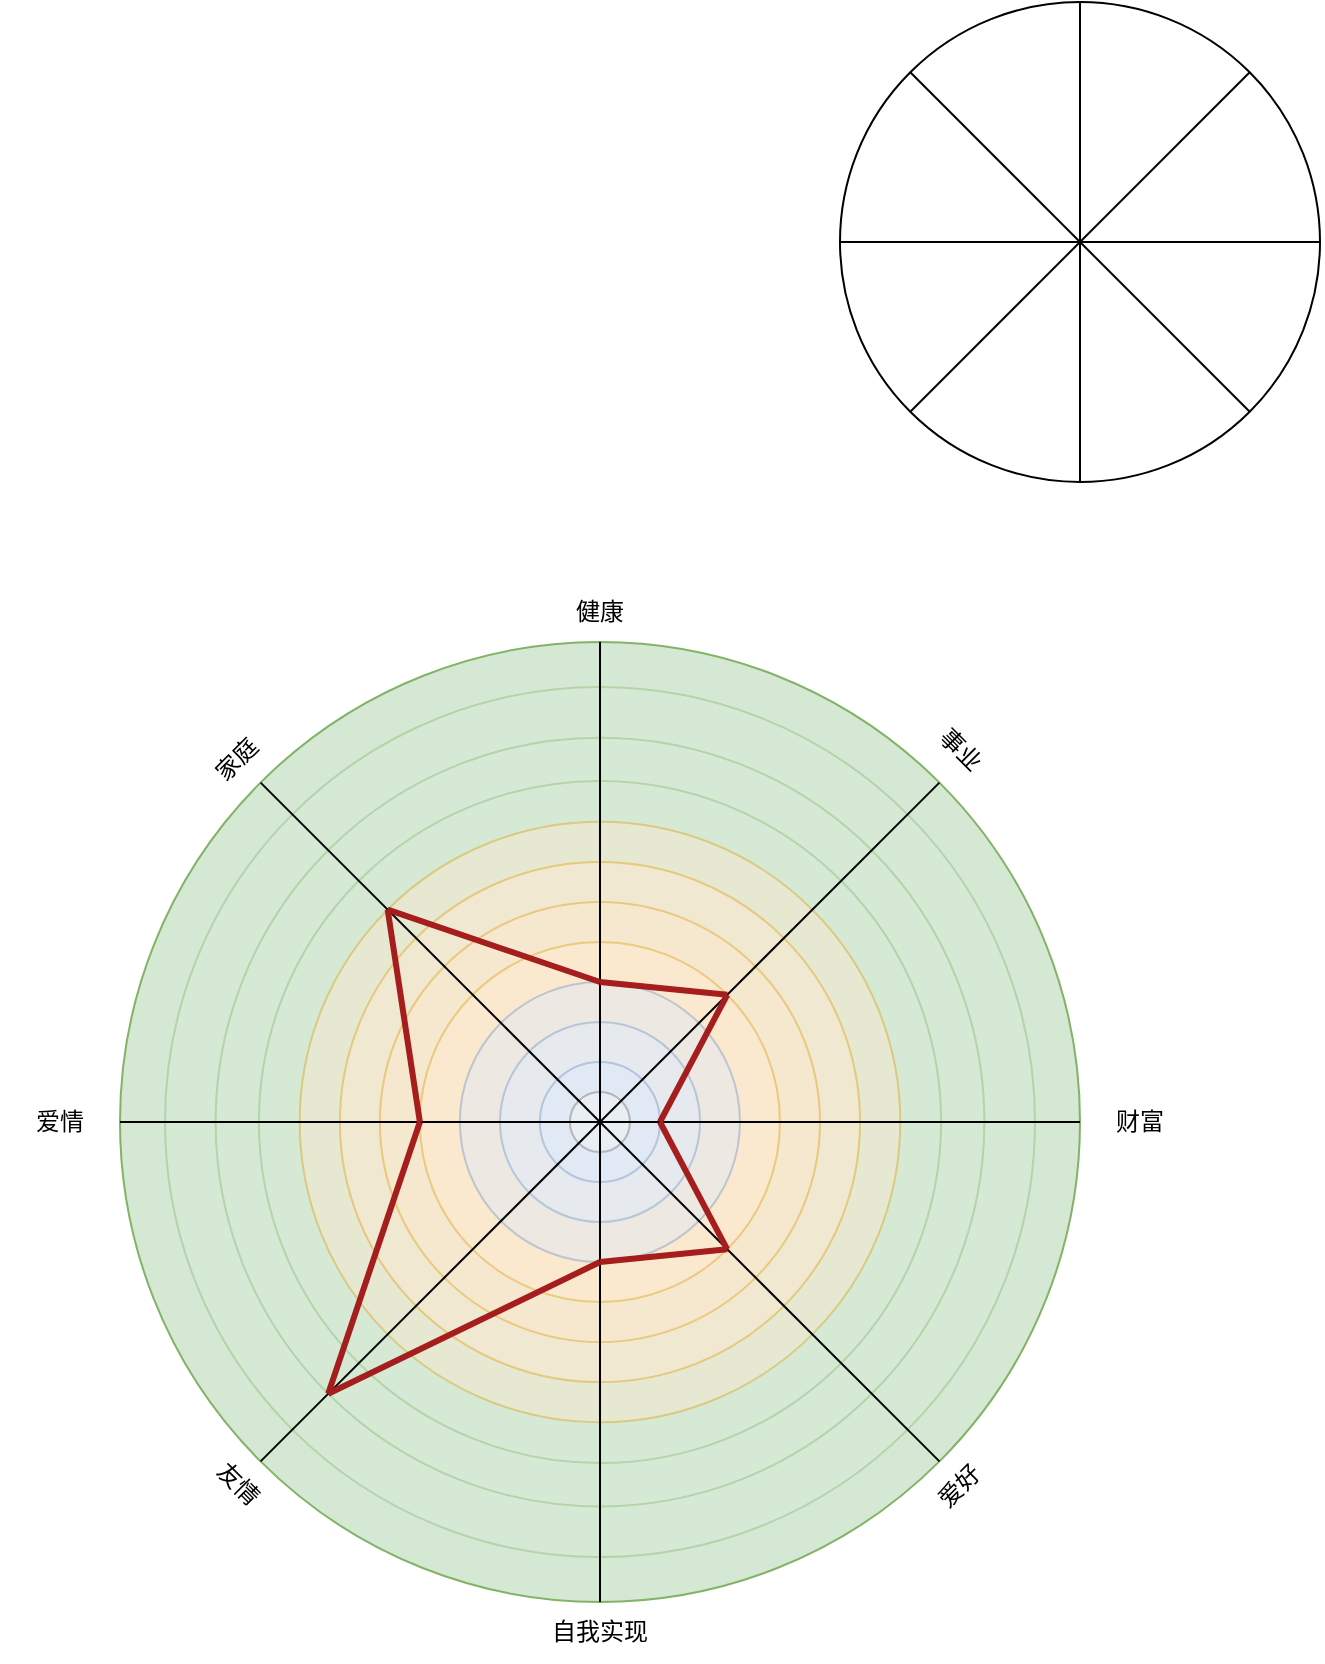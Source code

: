 <mxfile version="22.0.4" type="github">
  <diagram name="第 1 页" id="CUnczt2Ad3cjnCFl4lBI">
    <mxGraphModel dx="1509" dy="1973" grid="1" gridSize="10" guides="1" tooltips="1" connect="1" arrows="1" fold="1" page="1" pageScale="1" pageWidth="827" pageHeight="1169" math="0" shadow="0">
      <root>
        <mxCell id="0" />
        <mxCell id="1" parent="0" />
        <mxCell id="QqfOzjYN5zHtX_PdudBc-1" value="" style="ellipse;whiteSpace=wrap;html=1;aspect=fixed;fillColor=#d5e8d4;strokeColor=#82b366;" vertex="1" parent="1">
          <mxGeometry x="240" y="80" width="480" height="480" as="geometry" />
        </mxCell>
        <mxCell id="QqfOzjYN5zHtX_PdudBc-5" value="" style="endArrow=none;html=1;rounded=0;exitX=0;exitY=0.5;exitDx=0;exitDy=0;entryX=1;entryY=0.5;entryDx=0;entryDy=0;" edge="1" parent="1" target="QqfOzjYN5zHtX_PdudBc-1">
          <mxGeometry width="50" height="50" relative="1" as="geometry">
            <mxPoint x="250.0" y="320" as="sourcePoint" />
            <mxPoint x="530" y="260" as="targetPoint" />
          </mxGeometry>
        </mxCell>
        <mxCell id="QqfOzjYN5zHtX_PdudBc-9" value="" style="ellipse;whiteSpace=wrap;html=1;aspect=fixed;" vertex="1" parent="1">
          <mxGeometry x="600" y="-240" width="240" height="240" as="geometry" />
        </mxCell>
        <mxCell id="QqfOzjYN5zHtX_PdudBc-10" value="" style="endArrow=none;html=1;rounded=0;exitX=0;exitY=0.5;exitDx=0;exitDy=0;entryX=1;entryY=0.5;entryDx=0;entryDy=0;" edge="1" parent="1" source="QqfOzjYN5zHtX_PdudBc-9" target="QqfOzjYN5zHtX_PdudBc-9">
          <mxGeometry width="50" height="50" relative="1" as="geometry">
            <mxPoint x="830" y="-250" as="sourcePoint" />
            <mxPoint x="880" y="-300" as="targetPoint" />
          </mxGeometry>
        </mxCell>
        <mxCell id="QqfOzjYN5zHtX_PdudBc-11" value="" style="endArrow=none;html=1;rounded=0;exitX=0;exitY=0;exitDx=0;exitDy=0;entryX=1;entryY=1;entryDx=0;entryDy=0;" edge="1" parent="1" source="QqfOzjYN5zHtX_PdudBc-9" target="QqfOzjYN5zHtX_PdudBc-9">
          <mxGeometry width="50" height="50" relative="1" as="geometry">
            <mxPoint x="830" y="-250" as="sourcePoint" />
            <mxPoint x="880" y="-300" as="targetPoint" />
          </mxGeometry>
        </mxCell>
        <mxCell id="QqfOzjYN5zHtX_PdudBc-12" value="" style="endArrow=none;html=1;rounded=0;entryX=0.5;entryY=0;entryDx=0;entryDy=0;exitX=0.5;exitY=1;exitDx=0;exitDy=0;" edge="1" parent="1" source="QqfOzjYN5zHtX_PdudBc-9" target="QqfOzjYN5zHtX_PdudBc-9">
          <mxGeometry width="50" height="50" relative="1" as="geometry">
            <mxPoint x="830" y="-250" as="sourcePoint" />
            <mxPoint x="880" y="-300" as="targetPoint" />
          </mxGeometry>
        </mxCell>
        <mxCell id="QqfOzjYN5zHtX_PdudBc-13" value="" style="endArrow=none;html=1;rounded=0;exitX=0;exitY=1;exitDx=0;exitDy=0;entryX=1;entryY=0;entryDx=0;entryDy=0;" edge="1" parent="1" source="QqfOzjYN5zHtX_PdudBc-9" target="QqfOzjYN5zHtX_PdudBc-9">
          <mxGeometry width="50" height="50" relative="1" as="geometry">
            <mxPoint x="830" y="-170" as="sourcePoint" />
            <mxPoint x="880" y="-220" as="targetPoint" />
          </mxGeometry>
        </mxCell>
        <mxCell id="QqfOzjYN5zHtX_PdudBc-18" value="" style="ellipse;whiteSpace=wrap;html=1;aspect=fixed;opacity=40;fillColor=#d5e8d4;strokeColor=#82b366;" vertex="1" parent="1">
          <mxGeometry x="262.5" y="102.5" width="435" height="435" as="geometry" />
        </mxCell>
        <mxCell id="QqfOzjYN5zHtX_PdudBc-21" value="" style="ellipse;whiteSpace=wrap;html=1;aspect=fixed;opacity=40;fillColor=#d5e8d4;strokeColor=#82b366;" vertex="1" parent="1">
          <mxGeometry x="287.81" y="127.82" width="384.38" height="384.38" as="geometry" />
        </mxCell>
        <mxCell id="QqfOzjYN5zHtX_PdudBc-23" value="" style="ellipse;whiteSpace=wrap;html=1;aspect=fixed;opacity=40;fillColor=#d5e8d4;strokeColor=#82b366;" vertex="1" parent="1">
          <mxGeometry x="309.45" y="149.46" width="341.1" height="341.1" as="geometry" />
        </mxCell>
        <mxCell id="QqfOzjYN5zHtX_PdudBc-25" value="" style="ellipse;whiteSpace=wrap;html=1;aspect=fixed;opacity=40;fillColor=#ffe6cc;strokeColor=#d79b00;" vertex="1" parent="1">
          <mxGeometry x="329.85" y="169.86" width="300.29" height="300.29" as="geometry" />
        </mxCell>
        <mxCell id="QqfOzjYN5zHtX_PdudBc-27" value="" style="ellipse;whiteSpace=wrap;html=1;aspect=fixed;opacity=40;fillColor=#ffe6cc;strokeColor=#d79b00;" vertex="1" parent="1">
          <mxGeometry x="349.95" y="189.97" width="260.09" height="260.09" as="geometry" />
        </mxCell>
        <mxCell id="QqfOzjYN5zHtX_PdudBc-29" value="" style="ellipse;whiteSpace=wrap;html=1;aspect=fixed;opacity=40;fillColor=#ffe6cc;strokeColor=#d79b00;" vertex="1" parent="1">
          <mxGeometry x="369.94" y="209.99" width="220.05" height="220.05" as="geometry" />
        </mxCell>
        <mxCell id="QqfOzjYN5zHtX_PdudBc-31" value="" style="ellipse;whiteSpace=wrap;html=1;aspect=fixed;opacity=40;fillColor=#ffe6cc;strokeColor=#d79b00;" vertex="1" parent="1">
          <mxGeometry x="389.94" y="230" width="180.04" height="180.04" as="geometry" />
        </mxCell>
        <mxCell id="QqfOzjYN5zHtX_PdudBc-32" value="" style="ellipse;whiteSpace=wrap;html=1;aspect=fixed;opacity=40;fillColor=#dae8fc;strokeColor=#6c8ebf;" vertex="1" parent="1">
          <mxGeometry x="409.94" y="250" width="140.04" height="140.04" as="geometry" />
        </mxCell>
        <mxCell id="QqfOzjYN5zHtX_PdudBc-33" value="" style="ellipse;whiteSpace=wrap;html=1;aspect=fixed;opacity=40;fillColor=#dae8fc;strokeColor=#6c8ebf;" vertex="1" parent="1">
          <mxGeometry x="429.98" y="269.98" width="100.04" height="100.04" as="geometry" />
        </mxCell>
        <mxCell id="QqfOzjYN5zHtX_PdudBc-34" value="" style="ellipse;whiteSpace=wrap;html=1;aspect=fixed;opacity=40;fillColor=#dae8fc;strokeColor=#6c8ebf;" vertex="1" parent="1">
          <mxGeometry x="449.95" y="289.99" width="60.02" height="60.02" as="geometry" />
        </mxCell>
        <mxCell id="QqfOzjYN5zHtX_PdudBc-35" value="" style="ellipse;whiteSpace=wrap;html=1;aspect=fixed;opacity=40;fillColor=#f5f5f5;fontColor=#333333;strokeColor=#666666;" vertex="1" parent="1">
          <mxGeometry x="464.96" y="304.99" width="30.01" height="30.01" as="geometry" />
        </mxCell>
        <mxCell id="QqfOzjYN5zHtX_PdudBc-8" value="" style="endArrow=none;html=1;rounded=0;exitX=0;exitY=1;exitDx=0;exitDy=0;entryX=1;entryY=0;entryDx=0;entryDy=0;" edge="1" parent="1" source="QqfOzjYN5zHtX_PdudBc-1" target="QqfOzjYN5zHtX_PdudBc-1">
          <mxGeometry width="50" height="50" relative="1" as="geometry">
            <mxPoint x="480" y="390" as="sourcePoint" />
            <mxPoint x="530" y="340" as="targetPoint" />
          </mxGeometry>
        </mxCell>
        <mxCell id="QqfOzjYN5zHtX_PdudBc-17" value="" style="endArrow=none;html=1;rounded=0;exitX=0;exitY=0.5;exitDx=0;exitDy=0;entryX=1;entryY=0.5;entryDx=0;entryDy=0;" edge="1" parent="1" source="QqfOzjYN5zHtX_PdudBc-1">
          <mxGeometry width="50" height="50" relative="1" as="geometry">
            <mxPoint x="240" y="320" as="sourcePoint" />
            <mxPoint x="710.0" y="320" as="targetPoint" />
          </mxGeometry>
        </mxCell>
        <mxCell id="QqfOzjYN5zHtX_PdudBc-6" value="" style="endArrow=none;html=1;rounded=0;exitX=0;exitY=0;exitDx=0;exitDy=0;entryX=1;entryY=1;entryDx=0;entryDy=0;" edge="1" parent="1" source="QqfOzjYN5zHtX_PdudBc-1" target="QqfOzjYN5zHtX_PdudBc-1">
          <mxGeometry width="50" height="50" relative="1" as="geometry">
            <mxPoint x="480" y="310" as="sourcePoint" />
            <mxPoint x="530" y="260" as="targetPoint" />
          </mxGeometry>
        </mxCell>
        <mxCell id="QqfOzjYN5zHtX_PdudBc-7" value="" style="endArrow=none;html=1;rounded=0;entryX=0.5;entryY=0;entryDx=0;entryDy=0;exitX=0.5;exitY=1;exitDx=0;exitDy=0;" edge="1" parent="1" source="QqfOzjYN5zHtX_PdudBc-1" target="QqfOzjYN5zHtX_PdudBc-1">
          <mxGeometry width="50" height="50" relative="1" as="geometry">
            <mxPoint x="480" y="310" as="sourcePoint" />
            <mxPoint x="530" y="260" as="targetPoint" />
          </mxGeometry>
        </mxCell>
        <mxCell id="QqfOzjYN5zHtX_PdudBc-36" value="健康" style="text;html=1;strokeColor=none;fillColor=none;align=center;verticalAlign=middle;whiteSpace=wrap;rounded=0;rotation=0;" vertex="1" parent="1">
          <mxGeometry x="449.95" y="50" width="60" height="30" as="geometry" />
        </mxCell>
        <mxCell id="QqfOzjYN5zHtX_PdudBc-39" value="事业" style="text;html=1;strokeColor=none;fillColor=none;align=center;verticalAlign=middle;whiteSpace=wrap;rounded=0;rotation=45;" vertex="1" parent="1">
          <mxGeometry x="630.14" y="119.46" width="60" height="30" as="geometry" />
        </mxCell>
        <mxCell id="QqfOzjYN5zHtX_PdudBc-40" value="财富" style="text;html=1;strokeColor=none;fillColor=none;align=center;verticalAlign=middle;whiteSpace=wrap;rounded=0;rotation=0;" vertex="1" parent="1">
          <mxGeometry x="720" y="305.02" width="60" height="30" as="geometry" />
        </mxCell>
        <mxCell id="QqfOzjYN5zHtX_PdudBc-41" value="家庭" style="text;html=1;strokeColor=none;fillColor=none;align=center;verticalAlign=middle;whiteSpace=wrap;rounded=0;rotation=-45;" vertex="1" parent="1">
          <mxGeometry x="268.5" y="124.46" width="60" height="30" as="geometry" />
        </mxCell>
        <mxCell id="QqfOzjYN5zHtX_PdudBc-43" value="友情" style="text;html=1;strokeColor=none;fillColor=none;align=center;verticalAlign=middle;whiteSpace=wrap;rounded=0;rotation=45;direction=east;" vertex="1" parent="1">
          <mxGeometry x="268.85" y="486.2" width="60" height="30" as="geometry" />
        </mxCell>
        <mxCell id="QqfOzjYN5zHtX_PdudBc-44" value="自我实现" style="text;html=1;strokeColor=none;fillColor=none;align=center;verticalAlign=middle;whiteSpace=wrap;rounded=0;rotation=0;direction=east;" vertex="1" parent="1">
          <mxGeometry x="450.0" y="560" width="60" height="30" as="geometry" />
        </mxCell>
        <mxCell id="QqfOzjYN5zHtX_PdudBc-45" value="爱好" style="text;html=1;strokeColor=none;fillColor=none;align=center;verticalAlign=middle;whiteSpace=wrap;rounded=0;rotation=-45;direction=east;" vertex="1" parent="1">
          <mxGeometry x="630.14" y="487.2" width="60" height="30" as="geometry" />
        </mxCell>
        <mxCell id="QqfOzjYN5zHtX_PdudBc-50" value="爱情" style="text;html=1;strokeColor=none;fillColor=none;align=center;verticalAlign=middle;whiteSpace=wrap;rounded=0;rotation=0;direction=east;" vertex="1" parent="1">
          <mxGeometry x="180.0" y="305.02" width="60" height="30" as="geometry" />
        </mxCell>
        <mxCell id="QqfOzjYN5zHtX_PdudBc-51" value="" style="endArrow=none;html=1;rounded=1;strokeColor=#a51d1d;strokeWidth=3;entryX=0;entryY=0;entryDx=0;entryDy=0;" edge="1" parent="1" target="QqfOzjYN5zHtX_PdudBc-25">
          <mxGeometry width="50" height="50" relative="1" as="geometry">
            <mxPoint x="480" y="250" as="sourcePoint" />
            <mxPoint x="450" y="200" as="targetPoint" />
          </mxGeometry>
        </mxCell>
        <mxCell id="QqfOzjYN5zHtX_PdudBc-52" value="" style="endArrow=none;html=1;rounded=1;strokeColor=#a51d1d;strokeWidth=3;entryX=0;entryY=0;entryDx=0;entryDy=0;exitX=0;exitY=0.5;exitDx=0;exitDy=0;" edge="1" parent="1" source="QqfOzjYN5zHtX_PdudBc-31" target="QqfOzjYN5zHtX_PdudBc-25">
          <mxGeometry width="50" height="50" relative="1" as="geometry">
            <mxPoint x="370" y="320" as="sourcePoint" />
            <mxPoint x="384" y="224" as="targetPoint" />
          </mxGeometry>
        </mxCell>
        <mxCell id="QqfOzjYN5zHtX_PdudBc-53" value="" style="endArrow=none;html=1;rounded=1;strokeColor=#a51d1d;strokeWidth=3;entryX=0;entryY=0.5;entryDx=0;entryDy=0;exitX=0;exitY=1;exitDx=0;exitDy=0;" edge="1" parent="1" source="QqfOzjYN5zHtX_PdudBc-21" target="QqfOzjYN5zHtX_PdudBc-31">
          <mxGeometry width="50" height="50" relative="1" as="geometry">
            <mxPoint x="380" y="330" as="sourcePoint" />
            <mxPoint x="384" y="224" as="targetPoint" />
          </mxGeometry>
        </mxCell>
        <mxCell id="QqfOzjYN5zHtX_PdudBc-54" value="" style="endArrow=none;html=1;rounded=1;strokeColor=#a51d1d;strokeWidth=3;entryX=0;entryY=1;entryDx=0;entryDy=0;" edge="1" parent="1" target="QqfOzjYN5zHtX_PdudBc-21">
          <mxGeometry width="50" height="50" relative="1" as="geometry">
            <mxPoint x="480" y="390" as="sourcePoint" />
            <mxPoint x="380" y="330" as="targetPoint" />
          </mxGeometry>
        </mxCell>
        <mxCell id="QqfOzjYN5zHtX_PdudBc-55" value="" style="endArrow=none;html=1;rounded=1;strokeColor=#a51d1d;strokeWidth=3;entryX=1;entryY=1;entryDx=0;entryDy=0;" edge="1" parent="1" target="QqfOzjYN5zHtX_PdudBc-31">
          <mxGeometry width="50" height="50" relative="1" as="geometry">
            <mxPoint x="480" y="390" as="sourcePoint" />
            <mxPoint x="540" y="380" as="targetPoint" />
          </mxGeometry>
        </mxCell>
        <mxCell id="QqfOzjYN5zHtX_PdudBc-56" value="" style="endArrow=none;html=1;rounded=1;strokeColor=#a51d1d;strokeWidth=3;entryX=1;entryY=0.5;entryDx=0;entryDy=0;exitX=1;exitY=1;exitDx=0;exitDy=0;" edge="1" parent="1" source="QqfOzjYN5zHtX_PdudBc-31" target="QqfOzjYN5zHtX_PdudBc-34">
          <mxGeometry width="50" height="50" relative="1" as="geometry">
            <mxPoint x="490" y="400" as="sourcePoint" />
            <mxPoint x="554" y="394" as="targetPoint" />
          </mxGeometry>
        </mxCell>
        <mxCell id="QqfOzjYN5zHtX_PdudBc-57" value="" style="endArrow=none;html=1;rounded=1;strokeColor=#a51d1d;strokeWidth=3;entryX=1;entryY=0;entryDx=0;entryDy=0;exitX=1;exitY=0.5;exitDx=0;exitDy=0;" edge="1" parent="1" source="QqfOzjYN5zHtX_PdudBc-34" target="QqfOzjYN5zHtX_PdudBc-31">
          <mxGeometry width="50" height="50" relative="1" as="geometry">
            <mxPoint x="554" y="394" as="sourcePoint" />
            <mxPoint x="520" y="330" as="targetPoint" />
          </mxGeometry>
        </mxCell>
        <mxCell id="QqfOzjYN5zHtX_PdudBc-58" value="" style="endArrow=none;html=1;rounded=1;strokeColor=#a51d1d;strokeWidth=3;entryX=1;entryY=0;entryDx=0;entryDy=0;exitX=0.5;exitY=0;exitDx=0;exitDy=0;" edge="1" parent="1" source="QqfOzjYN5zHtX_PdudBc-32" target="QqfOzjYN5zHtX_PdudBc-31">
          <mxGeometry width="50" height="50" relative="1" as="geometry">
            <mxPoint x="520" y="330" as="sourcePoint" />
            <mxPoint x="554" y="266" as="targetPoint" />
          </mxGeometry>
        </mxCell>
      </root>
    </mxGraphModel>
  </diagram>
</mxfile>
